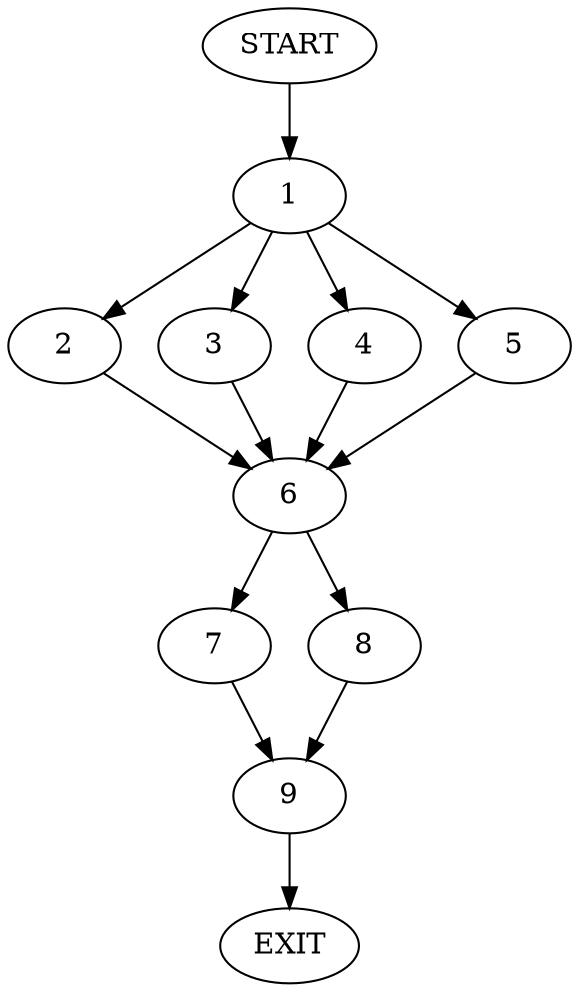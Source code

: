 digraph {
0 [label="START"]
10 [label="EXIT"]
0 -> 1
1 -> 2
1 -> 3
1 -> 4
1 -> 5
5 -> 6
3 -> 6
4 -> 6
2 -> 6
6 -> 7
6 -> 8
7 -> 9
8 -> 9
9 -> 10
}
